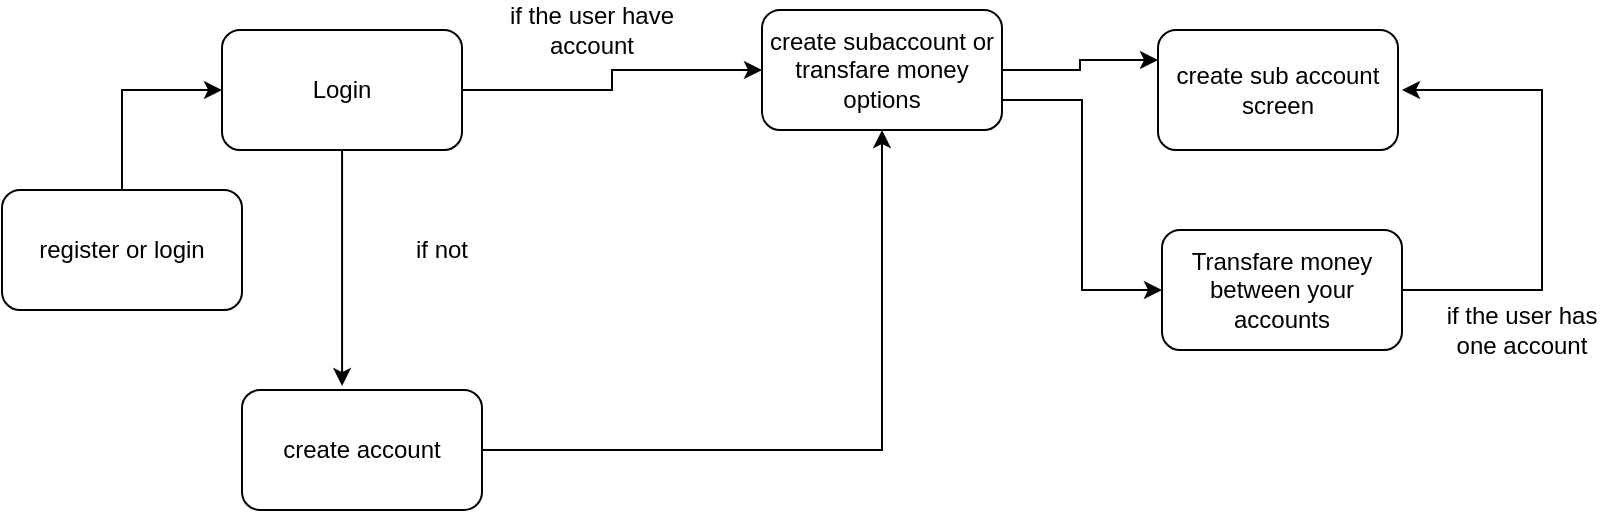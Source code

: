 <mxfile version="11.1.1" type="device"><diagram id="5QYM9bSm2oqZUws5pE6Q" name="Page-1"><mxGraphModel dx="786" dy="383" grid="1" gridSize="10" guides="1" tooltips="1" connect="1" arrows="1" fold="1" page="1" pageScale="1" pageWidth="850" pageHeight="1100" math="0" shadow="0"><root><mxCell id="0"/><mxCell id="1" parent="0"/><mxCell id="LlsTiL69lClNdJjLTyBm-14" style="edgeStyle=orthogonalEdgeStyle;rounded=0;orthogonalLoop=1;jettySize=auto;html=1;exitX=1;exitY=0.5;exitDx=0;exitDy=0;entryX=0;entryY=0.5;entryDx=0;entryDy=0;" edge="1" parent="1" source="LlsTiL69lClNdJjLTyBm-1" target="LlsTiL69lClNdJjLTyBm-4"><mxGeometry relative="1" as="geometry"/></mxCell><mxCell id="LlsTiL69lClNdJjLTyBm-19" style="edgeStyle=orthogonalEdgeStyle;rounded=0;orthogonalLoop=1;jettySize=auto;html=1;entryX=0.417;entryY=-0.033;entryDx=0;entryDy=0;entryPerimeter=0;" edge="1" parent="1" source="LlsTiL69lClNdJjLTyBm-1" target="LlsTiL69lClNdJjLTyBm-18"><mxGeometry relative="1" as="geometry"/></mxCell><mxCell id="LlsTiL69lClNdJjLTyBm-1" value="Login" style="rounded=1;whiteSpace=wrap;html=1;" vertex="1" parent="1"><mxGeometry x="130" y="60" width="120" height="60" as="geometry"/></mxCell><mxCell id="LlsTiL69lClNdJjLTyBm-3" value="if the user have account" style="text;html=1;strokeColor=none;fillColor=none;align=center;verticalAlign=middle;whiteSpace=wrap;rounded=0;" vertex="1" parent="1"><mxGeometry x="270" y="50" width="90" height="20" as="geometry"/></mxCell><mxCell id="LlsTiL69lClNdJjLTyBm-15" style="edgeStyle=orthogonalEdgeStyle;rounded=0;orthogonalLoop=1;jettySize=auto;html=1;exitX=1;exitY=0.5;exitDx=0;exitDy=0;entryX=0;entryY=0.25;entryDx=0;entryDy=0;" edge="1" parent="1" source="LlsTiL69lClNdJjLTyBm-4" target="LlsTiL69lClNdJjLTyBm-5"><mxGeometry relative="1" as="geometry"/></mxCell><mxCell id="LlsTiL69lClNdJjLTyBm-16" style="edgeStyle=orthogonalEdgeStyle;rounded=0;orthogonalLoop=1;jettySize=auto;html=1;exitX=1;exitY=0.75;exitDx=0;exitDy=0;entryX=0;entryY=0.5;entryDx=0;entryDy=0;" edge="1" parent="1" source="LlsTiL69lClNdJjLTyBm-4" target="LlsTiL69lClNdJjLTyBm-8"><mxGeometry relative="1" as="geometry"/></mxCell><mxCell id="LlsTiL69lClNdJjLTyBm-4" value="create subaccount or transfare money options" style="rounded=1;whiteSpace=wrap;html=1;" vertex="1" parent="1"><mxGeometry x="400" y="50" width="120" height="60" as="geometry"/></mxCell><mxCell id="LlsTiL69lClNdJjLTyBm-5" value="create sub account screen" style="rounded=1;whiteSpace=wrap;html=1;" vertex="1" parent="1"><mxGeometry x="598" y="60" width="120" height="60" as="geometry"/></mxCell><mxCell id="LlsTiL69lClNdJjLTyBm-12" value="" style="edgeStyle=orthogonalEdgeStyle;rounded=0;orthogonalLoop=1;jettySize=auto;html=1;" edge="1" parent="1" source="LlsTiL69lClNdJjLTyBm-8"><mxGeometry relative="1" as="geometry"><mxPoint x="720" y="90" as="targetPoint"/><Array as="points"><mxPoint x="790" y="190"/><mxPoint x="790" y="90"/></Array></mxGeometry></mxCell><mxCell id="LlsTiL69lClNdJjLTyBm-8" value="Transfare money between your accounts" style="rounded=1;whiteSpace=wrap;html=1;" vertex="1" parent="1"><mxGeometry x="600" y="160" width="120" height="60" as="geometry"/></mxCell><mxCell id="LlsTiL69lClNdJjLTyBm-17" value="if the user has one account" style="text;html=1;strokeColor=none;fillColor=none;align=center;verticalAlign=middle;whiteSpace=wrap;rounded=0;" vertex="1" parent="1"><mxGeometry x="740" y="200" width="80" height="20" as="geometry"/></mxCell><mxCell id="LlsTiL69lClNdJjLTyBm-21" style="edgeStyle=orthogonalEdgeStyle;rounded=0;orthogonalLoop=1;jettySize=auto;html=1;entryX=0.5;entryY=1;entryDx=0;entryDy=0;" edge="1" parent="1" source="LlsTiL69lClNdJjLTyBm-18" target="LlsTiL69lClNdJjLTyBm-4"><mxGeometry relative="1" as="geometry"/></mxCell><mxCell id="LlsTiL69lClNdJjLTyBm-18" value="create account" style="rounded=1;whiteSpace=wrap;html=1;" vertex="1" parent="1"><mxGeometry x="140" y="240" width="120" height="60" as="geometry"/></mxCell><mxCell id="LlsTiL69lClNdJjLTyBm-20" value="if not" style="text;html=1;strokeColor=none;fillColor=none;align=center;verticalAlign=middle;whiteSpace=wrap;rounded=0;" vertex="1" parent="1"><mxGeometry x="220" y="160" width="40" height="20" as="geometry"/></mxCell><mxCell id="LlsTiL69lClNdJjLTyBm-23" style="edgeStyle=orthogonalEdgeStyle;rounded=0;orthogonalLoop=1;jettySize=auto;html=1;entryX=0;entryY=0.5;entryDx=0;entryDy=0;" edge="1" parent="1" source="LlsTiL69lClNdJjLTyBm-22" target="LlsTiL69lClNdJjLTyBm-1"><mxGeometry relative="1" as="geometry"/></mxCell><mxCell id="LlsTiL69lClNdJjLTyBm-22" value="register or login" style="rounded=1;whiteSpace=wrap;html=1;" vertex="1" parent="1"><mxGeometry x="20" y="140" width="120" height="60" as="geometry"/></mxCell></root></mxGraphModel></diagram></mxfile>